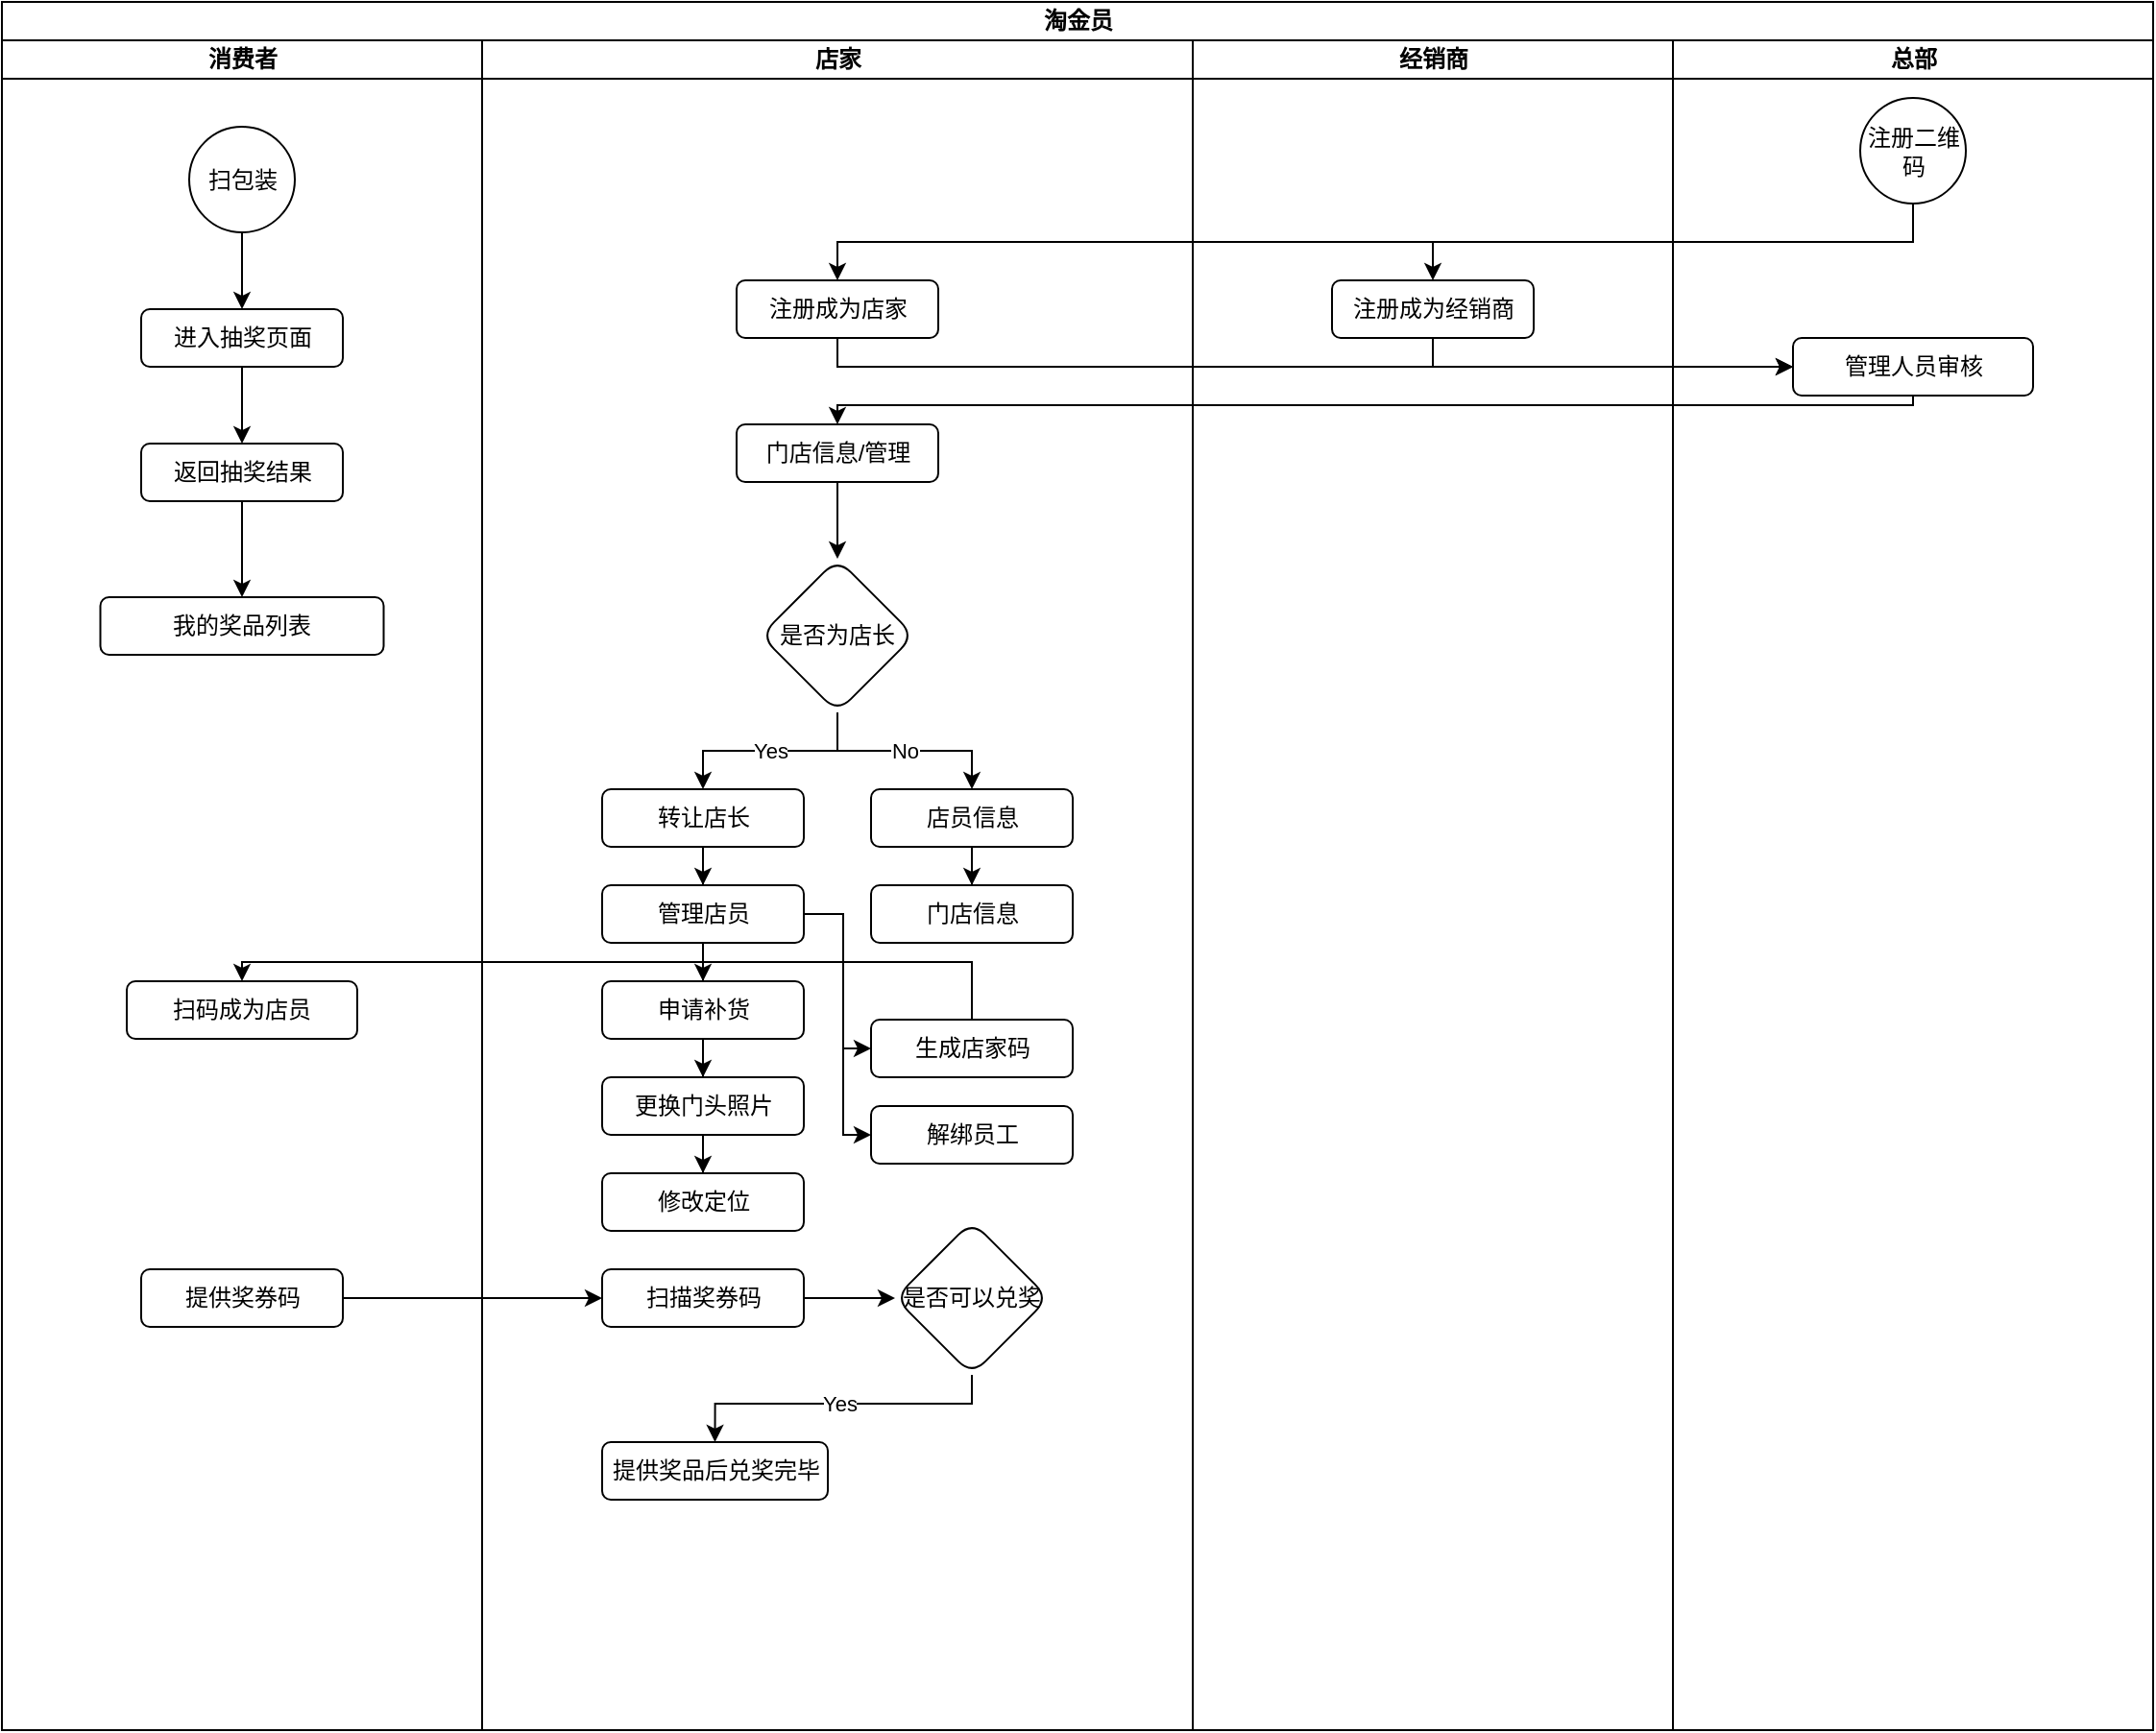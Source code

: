 <mxfile version="21.5.1" type="github">
  <diagram name="第 1 页" id="U_sjuf_lWmJBDMzV499A">
    <mxGraphModel dx="2453" dy="1957" grid="1" gridSize="10" guides="1" tooltips="1" connect="1" arrows="1" fold="1" page="1" pageScale="1" pageWidth="827" pageHeight="1169" math="0" shadow="0">
      <root>
        <mxCell id="0" />
        <mxCell id="1" parent="0" />
        <mxCell id="Er62Z0cQib9WhrHs04Ta-1" value="淘金员" style="swimlane;childLayout=stackLayout;resizeParent=1;resizeParentMax=0;startSize=20;html=1;" parent="1" vertex="1">
          <mxGeometry x="-30" y="-30" width="1120" height="900" as="geometry" />
        </mxCell>
        <mxCell id="Er62Z0cQib9WhrHs04Ta-2" value="消费者" style="swimlane;startSize=20;html=1;" parent="Er62Z0cQib9WhrHs04Ta-1" vertex="1">
          <mxGeometry y="20" width="250" height="880" as="geometry" />
        </mxCell>
        <mxCell id="Er62Z0cQib9WhrHs04Ta-19" value="" style="edgeStyle=orthogonalEdgeStyle;rounded=0;orthogonalLoop=1;jettySize=auto;html=1;" parent="Er62Z0cQib9WhrHs04Ta-2" source="Er62Z0cQib9WhrHs04Ta-17" target="Er62Z0cQib9WhrHs04Ta-18" edge="1">
          <mxGeometry relative="1" as="geometry" />
        </mxCell>
        <mxCell id="Er62Z0cQib9WhrHs04Ta-17" value="扫包装" style="ellipse;whiteSpace=wrap;html=1;aspect=fixed;" parent="Er62Z0cQib9WhrHs04Ta-2" vertex="1">
          <mxGeometry x="97.5" y="45" width="55" height="55" as="geometry" />
        </mxCell>
        <mxCell id="Er62Z0cQib9WhrHs04Ta-21" value="" style="edgeStyle=orthogonalEdgeStyle;rounded=0;orthogonalLoop=1;jettySize=auto;html=1;" parent="Er62Z0cQib9WhrHs04Ta-2" source="Er62Z0cQib9WhrHs04Ta-18" target="Er62Z0cQib9WhrHs04Ta-20" edge="1">
          <mxGeometry relative="1" as="geometry" />
        </mxCell>
        <mxCell id="Er62Z0cQib9WhrHs04Ta-18" value="进入抽奖页面" style="rounded=1;whiteSpace=wrap;html=1;" parent="Er62Z0cQib9WhrHs04Ta-2" vertex="1">
          <mxGeometry x="72.5" y="140" width="105" height="30" as="geometry" />
        </mxCell>
        <mxCell id="wWsz9UDtGzaw-BMOfdtV-25" style="edgeStyle=orthogonalEdgeStyle;rounded=0;orthogonalLoop=1;jettySize=auto;html=1;exitX=0.5;exitY=1;exitDx=0;exitDy=0;entryX=0.5;entryY=0;entryDx=0;entryDy=0;" edge="1" parent="Er62Z0cQib9WhrHs04Ta-2" source="Er62Z0cQib9WhrHs04Ta-20" target="wWsz9UDtGzaw-BMOfdtV-24">
          <mxGeometry relative="1" as="geometry" />
        </mxCell>
        <mxCell id="Er62Z0cQib9WhrHs04Ta-20" value="返回抽奖结果" style="rounded=1;whiteSpace=wrap;html=1;" parent="Er62Z0cQib9WhrHs04Ta-2" vertex="1">
          <mxGeometry x="72.5" y="210" width="105" height="30" as="geometry" />
        </mxCell>
        <mxCell id="dmZfvVokt4QQ__Cv-UdC-68" value="扫码成为店员" style="rounded=1;whiteSpace=wrap;html=1;" parent="Er62Z0cQib9WhrHs04Ta-2" vertex="1">
          <mxGeometry x="65" y="490" width="120" height="30" as="geometry" />
        </mxCell>
        <mxCell id="wWsz9UDtGzaw-BMOfdtV-10" value="提供奖券码" style="rounded=1;whiteSpace=wrap;html=1;" vertex="1" parent="Er62Z0cQib9WhrHs04Ta-2">
          <mxGeometry x="72.5" y="640" width="105" height="30" as="geometry" />
        </mxCell>
        <mxCell id="wWsz9UDtGzaw-BMOfdtV-24" value="我的奖品列表" style="rounded=1;whiteSpace=wrap;html=1;" vertex="1" parent="Er62Z0cQib9WhrHs04Ta-2">
          <mxGeometry x="51.25" y="290" width="147.5" height="30" as="geometry" />
        </mxCell>
        <mxCell id="Er62Z0cQib9WhrHs04Ta-3" value="店家" style="swimlane;startSize=20;html=1;" parent="Er62Z0cQib9WhrHs04Ta-1" vertex="1">
          <mxGeometry x="250" y="20" width="370" height="880" as="geometry" />
        </mxCell>
        <mxCell id="dmZfvVokt4QQ__Cv-UdC-14" value="注册成为店家" style="rounded=1;whiteSpace=wrap;html=1;" parent="Er62Z0cQib9WhrHs04Ta-3" vertex="1">
          <mxGeometry x="132.5" y="125" width="105" height="30" as="geometry" />
        </mxCell>
        <mxCell id="wWsz9UDtGzaw-BMOfdtV-5" style="edgeStyle=orthogonalEdgeStyle;rounded=0;orthogonalLoop=1;jettySize=auto;html=1;exitX=0.5;exitY=1;exitDx=0;exitDy=0;entryX=0.5;entryY=0;entryDx=0;entryDy=0;" edge="1" parent="Er62Z0cQib9WhrHs04Ta-3" source="dmZfvVokt4QQ__Cv-UdC-25" target="dmZfvVokt4QQ__Cv-UdC-35">
          <mxGeometry relative="1" as="geometry" />
        </mxCell>
        <mxCell id="dmZfvVokt4QQ__Cv-UdC-25" value="门店信息/管理" style="rounded=1;whiteSpace=wrap;html=1;" parent="Er62Z0cQib9WhrHs04Ta-3" vertex="1">
          <mxGeometry x="132.5" y="200" width="105" height="30" as="geometry" />
        </mxCell>
        <mxCell id="dmZfvVokt4QQ__Cv-UdC-38" value="Yes" style="edgeStyle=orthogonalEdgeStyle;rounded=0;orthogonalLoop=1;jettySize=auto;html=1;exitX=0.5;exitY=1;exitDx=0;exitDy=0;" parent="Er62Z0cQib9WhrHs04Ta-3" source="dmZfvVokt4QQ__Cv-UdC-35" target="dmZfvVokt4QQ__Cv-UdC-37" edge="1">
          <mxGeometry relative="1" as="geometry">
            <mxPoint x="238" y="360" as="sourcePoint" />
          </mxGeometry>
        </mxCell>
        <mxCell id="dmZfvVokt4QQ__Cv-UdC-56" value="No" style="edgeStyle=orthogonalEdgeStyle;rounded=0;orthogonalLoop=1;jettySize=auto;html=1;exitX=0.5;exitY=1;exitDx=0;exitDy=0;entryX=0.5;entryY=0;entryDx=0;entryDy=0;" parent="Er62Z0cQib9WhrHs04Ta-3" source="dmZfvVokt4QQ__Cv-UdC-35" target="dmZfvVokt4QQ__Cv-UdC-54" edge="1">
          <mxGeometry relative="1" as="geometry" />
        </mxCell>
        <mxCell id="dmZfvVokt4QQ__Cv-UdC-35" value="是否为店长" style="rhombus;whiteSpace=wrap;html=1;rounded=1;" parent="Er62Z0cQib9WhrHs04Ta-3" vertex="1">
          <mxGeometry x="145" y="270" width="80" height="80" as="geometry" />
        </mxCell>
        <mxCell id="dmZfvVokt4QQ__Cv-UdC-40" value="" style="edgeStyle=orthogonalEdgeStyle;rounded=0;orthogonalLoop=1;jettySize=auto;html=1;" parent="Er62Z0cQib9WhrHs04Ta-3" source="dmZfvVokt4QQ__Cv-UdC-37" target="dmZfvVokt4QQ__Cv-UdC-39" edge="1">
          <mxGeometry relative="1" as="geometry" />
        </mxCell>
        <mxCell id="dmZfvVokt4QQ__Cv-UdC-37" value="转让店长" style="whiteSpace=wrap;html=1;rounded=1;" parent="Er62Z0cQib9WhrHs04Ta-3" vertex="1">
          <mxGeometry x="62.5" y="390" width="105" height="30" as="geometry" />
        </mxCell>
        <mxCell id="dmZfvVokt4QQ__Cv-UdC-42" value="" style="edgeStyle=orthogonalEdgeStyle;rounded=0;orthogonalLoop=1;jettySize=auto;html=1;" parent="Er62Z0cQib9WhrHs04Ta-3" source="dmZfvVokt4QQ__Cv-UdC-39" target="dmZfvVokt4QQ__Cv-UdC-41" edge="1">
          <mxGeometry relative="1" as="geometry" />
        </mxCell>
        <mxCell id="dmZfvVokt4QQ__Cv-UdC-66" style="edgeStyle=orthogonalEdgeStyle;rounded=0;orthogonalLoop=1;jettySize=auto;html=1;exitX=1;exitY=0.5;exitDx=0;exitDy=0;entryX=0;entryY=0.5;entryDx=0;entryDy=0;" parent="Er62Z0cQib9WhrHs04Ta-3" source="dmZfvVokt4QQ__Cv-UdC-39" target="dmZfvVokt4QQ__Cv-UdC-67" edge="1">
          <mxGeometry relative="1" as="geometry">
            <mxPoint x="190" y="560" as="targetPoint" />
            <Array as="points">
              <mxPoint x="188" y="455" />
              <mxPoint x="188" y="525" />
            </Array>
          </mxGeometry>
        </mxCell>
        <mxCell id="dmZfvVokt4QQ__Cv-UdC-72" style="edgeStyle=orthogonalEdgeStyle;rounded=0;orthogonalLoop=1;jettySize=auto;html=1;exitX=1;exitY=0.5;exitDx=0;exitDy=0;entryX=0;entryY=0.5;entryDx=0;entryDy=0;" parent="Er62Z0cQib9WhrHs04Ta-3" source="dmZfvVokt4QQ__Cv-UdC-39" target="dmZfvVokt4QQ__Cv-UdC-71" edge="1">
          <mxGeometry relative="1" as="geometry">
            <Array as="points">
              <mxPoint x="188" y="455" />
              <mxPoint x="188" y="570" />
            </Array>
          </mxGeometry>
        </mxCell>
        <mxCell id="dmZfvVokt4QQ__Cv-UdC-39" value="管理店员" style="whiteSpace=wrap;html=1;rounded=1;" parent="Er62Z0cQib9WhrHs04Ta-3" vertex="1">
          <mxGeometry x="62.5" y="440" width="105" height="30" as="geometry" />
        </mxCell>
        <mxCell id="dmZfvVokt4QQ__Cv-UdC-50" value="" style="edgeStyle=orthogonalEdgeStyle;rounded=0;orthogonalLoop=1;jettySize=auto;html=1;" parent="Er62Z0cQib9WhrHs04Ta-3" source="dmZfvVokt4QQ__Cv-UdC-41" target="dmZfvVokt4QQ__Cv-UdC-49" edge="1">
          <mxGeometry relative="1" as="geometry" />
        </mxCell>
        <mxCell id="dmZfvVokt4QQ__Cv-UdC-41" value="申请补货" style="whiteSpace=wrap;html=1;rounded=1;" parent="Er62Z0cQib9WhrHs04Ta-3" vertex="1">
          <mxGeometry x="62.5" y="490" width="105" height="30" as="geometry" />
        </mxCell>
        <mxCell id="dmZfvVokt4QQ__Cv-UdC-52" value="" style="edgeStyle=orthogonalEdgeStyle;rounded=0;orthogonalLoop=1;jettySize=auto;html=1;" parent="Er62Z0cQib9WhrHs04Ta-3" source="dmZfvVokt4QQ__Cv-UdC-49" target="dmZfvVokt4QQ__Cv-UdC-51" edge="1">
          <mxGeometry relative="1" as="geometry" />
        </mxCell>
        <mxCell id="dmZfvVokt4QQ__Cv-UdC-49" value="更换门头照片" style="whiteSpace=wrap;html=1;rounded=1;" parent="Er62Z0cQib9WhrHs04Ta-3" vertex="1">
          <mxGeometry x="62.5" y="540" width="105" height="30" as="geometry" />
        </mxCell>
        <mxCell id="dmZfvVokt4QQ__Cv-UdC-51" value="修改定位" style="whiteSpace=wrap;html=1;rounded=1;" parent="Er62Z0cQib9WhrHs04Ta-3" vertex="1">
          <mxGeometry x="62.5" y="590" width="105" height="30" as="geometry" />
        </mxCell>
        <mxCell id="dmZfvVokt4QQ__Cv-UdC-58" value="" style="edgeStyle=orthogonalEdgeStyle;rounded=0;orthogonalLoop=1;jettySize=auto;html=1;" parent="Er62Z0cQib9WhrHs04Ta-3" source="dmZfvVokt4QQ__Cv-UdC-54" target="dmZfvVokt4QQ__Cv-UdC-57" edge="1">
          <mxGeometry relative="1" as="geometry" />
        </mxCell>
        <mxCell id="dmZfvVokt4QQ__Cv-UdC-54" value="店员信息" style="whiteSpace=wrap;html=1;rounded=1;" parent="Er62Z0cQib9WhrHs04Ta-3" vertex="1">
          <mxGeometry x="202.5" y="390" width="105" height="30" as="geometry" />
        </mxCell>
        <mxCell id="dmZfvVokt4QQ__Cv-UdC-57" value="门店信息" style="whiteSpace=wrap;html=1;rounded=1;" parent="Er62Z0cQib9WhrHs04Ta-3" vertex="1">
          <mxGeometry x="202.5" y="440" width="105" height="30" as="geometry" />
        </mxCell>
        <mxCell id="dmZfvVokt4QQ__Cv-UdC-67" value="生成店家码" style="whiteSpace=wrap;html=1;rounded=1;" parent="Er62Z0cQib9WhrHs04Ta-3" vertex="1">
          <mxGeometry x="202.5" y="510" width="105" height="30" as="geometry" />
        </mxCell>
        <mxCell id="dmZfvVokt4QQ__Cv-UdC-71" value="解绑员工" style="whiteSpace=wrap;html=1;rounded=1;" parent="Er62Z0cQib9WhrHs04Ta-3" vertex="1">
          <mxGeometry x="202.5" y="555" width="105" height="30" as="geometry" />
        </mxCell>
        <mxCell id="wWsz9UDtGzaw-BMOfdtV-15" style="edgeStyle=orthogonalEdgeStyle;rounded=0;orthogonalLoop=1;jettySize=auto;html=1;exitX=1;exitY=0.5;exitDx=0;exitDy=0;entryX=0;entryY=0.5;entryDx=0;entryDy=0;" edge="1" parent="Er62Z0cQib9WhrHs04Ta-3" source="wWsz9UDtGzaw-BMOfdtV-3" target="wWsz9UDtGzaw-BMOfdtV-16">
          <mxGeometry relative="1" as="geometry">
            <mxPoint x="220" y="660" as="targetPoint" />
          </mxGeometry>
        </mxCell>
        <mxCell id="wWsz9UDtGzaw-BMOfdtV-3" value="扫描奖券码" style="rounded=1;whiteSpace=wrap;html=1;" vertex="1" parent="Er62Z0cQib9WhrHs04Ta-3">
          <mxGeometry x="62.5" y="640" width="105" height="30" as="geometry" />
        </mxCell>
        <mxCell id="wWsz9UDtGzaw-BMOfdtV-23" value="Yes" style="edgeStyle=orthogonalEdgeStyle;rounded=0;orthogonalLoop=1;jettySize=auto;html=1;exitX=0.5;exitY=1;exitDx=0;exitDy=0;entryX=0.5;entryY=0;entryDx=0;entryDy=0;" edge="1" parent="Er62Z0cQib9WhrHs04Ta-3" source="wWsz9UDtGzaw-BMOfdtV-16" target="wWsz9UDtGzaw-BMOfdtV-21">
          <mxGeometry relative="1" as="geometry">
            <Array as="points">
              <mxPoint x="255" y="710" />
              <mxPoint x="121" y="710" />
            </Array>
          </mxGeometry>
        </mxCell>
        <mxCell id="wWsz9UDtGzaw-BMOfdtV-16" value="是否可以兑奖" style="rhombus;whiteSpace=wrap;html=1;rounded=1;" vertex="1" parent="Er62Z0cQib9WhrHs04Ta-3">
          <mxGeometry x="215" y="615" width="80" height="80" as="geometry" />
        </mxCell>
        <mxCell id="wWsz9UDtGzaw-BMOfdtV-21" value="提供奖品后兑奖完毕" style="rounded=1;whiteSpace=wrap;html=1;" vertex="1" parent="Er62Z0cQib9WhrHs04Ta-3">
          <mxGeometry x="62.5" y="730" width="117.5" height="30" as="geometry" />
        </mxCell>
        <mxCell id="Er62Z0cQib9WhrHs04Ta-4" value="经销商" style="swimlane;startSize=20;html=1;" parent="Er62Z0cQib9WhrHs04Ta-1" vertex="1">
          <mxGeometry x="620" y="20" width="250" height="880" as="geometry" />
        </mxCell>
        <mxCell id="dmZfvVokt4QQ__Cv-UdC-16" value="注册成为经销商" style="rounded=1;whiteSpace=wrap;html=1;" parent="Er62Z0cQib9WhrHs04Ta-4" vertex="1">
          <mxGeometry x="72.5" y="125" width="105" height="30" as="geometry" />
        </mxCell>
        <mxCell id="dmZfvVokt4QQ__Cv-UdC-15" style="edgeStyle=orthogonalEdgeStyle;rounded=0;orthogonalLoop=1;jettySize=auto;html=1;exitX=0.5;exitY=1;exitDx=0;exitDy=0;entryX=0.5;entryY=0;entryDx=0;entryDy=0;" parent="Er62Z0cQib9WhrHs04Ta-1" source="dmZfvVokt4QQ__Cv-UdC-11" target="dmZfvVokt4QQ__Cv-UdC-14" edge="1">
          <mxGeometry relative="1" as="geometry" />
        </mxCell>
        <mxCell id="dmZfvVokt4QQ__Cv-UdC-17" style="edgeStyle=orthogonalEdgeStyle;rounded=0;orthogonalLoop=1;jettySize=auto;html=1;exitX=0.5;exitY=1;exitDx=0;exitDy=0;entryX=0.5;entryY=0;entryDx=0;entryDy=0;" parent="Er62Z0cQib9WhrHs04Ta-1" source="dmZfvVokt4QQ__Cv-UdC-11" target="dmZfvVokt4QQ__Cv-UdC-16" edge="1">
          <mxGeometry relative="1" as="geometry" />
        </mxCell>
        <mxCell id="dmZfvVokt4QQ__Cv-UdC-23" style="edgeStyle=orthogonalEdgeStyle;rounded=0;orthogonalLoop=1;jettySize=auto;html=1;exitX=0.5;exitY=1;exitDx=0;exitDy=0;entryX=0;entryY=0.5;entryDx=0;entryDy=0;" parent="Er62Z0cQib9WhrHs04Ta-1" source="dmZfvVokt4QQ__Cv-UdC-16" target="dmZfvVokt4QQ__Cv-UdC-21" edge="1">
          <mxGeometry relative="1" as="geometry">
            <Array as="points">
              <mxPoint x="745" y="190" />
              <mxPoint x="933" y="190" />
            </Array>
          </mxGeometry>
        </mxCell>
        <mxCell id="dmZfvVokt4QQ__Cv-UdC-24" style="edgeStyle=orthogonalEdgeStyle;rounded=0;orthogonalLoop=1;jettySize=auto;html=1;exitX=0.5;exitY=1;exitDx=0;exitDy=0;entryX=0;entryY=0.5;entryDx=0;entryDy=0;" parent="Er62Z0cQib9WhrHs04Ta-1" source="dmZfvVokt4QQ__Cv-UdC-14" target="dmZfvVokt4QQ__Cv-UdC-21" edge="1">
          <mxGeometry relative="1" as="geometry">
            <Array as="points">
              <mxPoint x="435" y="190" />
              <mxPoint x="933" y="190" />
            </Array>
          </mxGeometry>
        </mxCell>
        <mxCell id="dmZfvVokt4QQ__Cv-UdC-4" value="总部" style="swimlane;startSize=20;html=1;" parent="Er62Z0cQib9WhrHs04Ta-1" vertex="1">
          <mxGeometry x="870" y="20" width="250" height="880" as="geometry" />
        </mxCell>
        <mxCell id="dmZfvVokt4QQ__Cv-UdC-11" value="注册二维码" style="ellipse;whiteSpace=wrap;html=1;aspect=fixed;" parent="dmZfvVokt4QQ__Cv-UdC-4" vertex="1">
          <mxGeometry x="97.5" y="30" width="55" height="55" as="geometry" />
        </mxCell>
        <mxCell id="dmZfvVokt4QQ__Cv-UdC-21" value="管理人员审核" style="rounded=1;whiteSpace=wrap;html=1;" parent="dmZfvVokt4QQ__Cv-UdC-4" vertex="1">
          <mxGeometry x="62.5" y="155" width="125" height="30" as="geometry" />
        </mxCell>
        <mxCell id="dmZfvVokt4QQ__Cv-UdC-65" style="edgeStyle=orthogonalEdgeStyle;rounded=0;orthogonalLoop=1;jettySize=auto;html=1;exitX=0.5;exitY=1;exitDx=0;exitDy=0;entryX=0.5;entryY=0;entryDx=0;entryDy=0;" parent="Er62Z0cQib9WhrHs04Ta-1" source="dmZfvVokt4QQ__Cv-UdC-21" target="dmZfvVokt4QQ__Cv-UdC-25" edge="1">
          <mxGeometry relative="1" as="geometry">
            <Array as="points">
              <mxPoint x="995" y="210" />
              <mxPoint x="435" y="210" />
            </Array>
          </mxGeometry>
        </mxCell>
        <mxCell id="wWsz9UDtGzaw-BMOfdtV-2" style="edgeStyle=orthogonalEdgeStyle;rounded=0;orthogonalLoop=1;jettySize=auto;html=1;exitX=0.5;exitY=0;exitDx=0;exitDy=0;entryX=0.5;entryY=0;entryDx=0;entryDy=0;" edge="1" parent="Er62Z0cQib9WhrHs04Ta-1" source="dmZfvVokt4QQ__Cv-UdC-67" target="dmZfvVokt4QQ__Cv-UdC-68">
          <mxGeometry relative="1" as="geometry">
            <Array as="points">
              <mxPoint x="505" y="500" />
              <mxPoint x="125" y="500" />
            </Array>
          </mxGeometry>
        </mxCell>
        <mxCell id="wWsz9UDtGzaw-BMOfdtV-12" style="edgeStyle=orthogonalEdgeStyle;rounded=0;orthogonalLoop=1;jettySize=auto;html=1;exitX=1;exitY=0.5;exitDx=0;exitDy=0;entryX=0;entryY=0.5;entryDx=0;entryDy=0;" edge="1" parent="Er62Z0cQib9WhrHs04Ta-1" source="wWsz9UDtGzaw-BMOfdtV-10" target="wWsz9UDtGzaw-BMOfdtV-3">
          <mxGeometry relative="1" as="geometry" />
        </mxCell>
      </root>
    </mxGraphModel>
  </diagram>
</mxfile>
